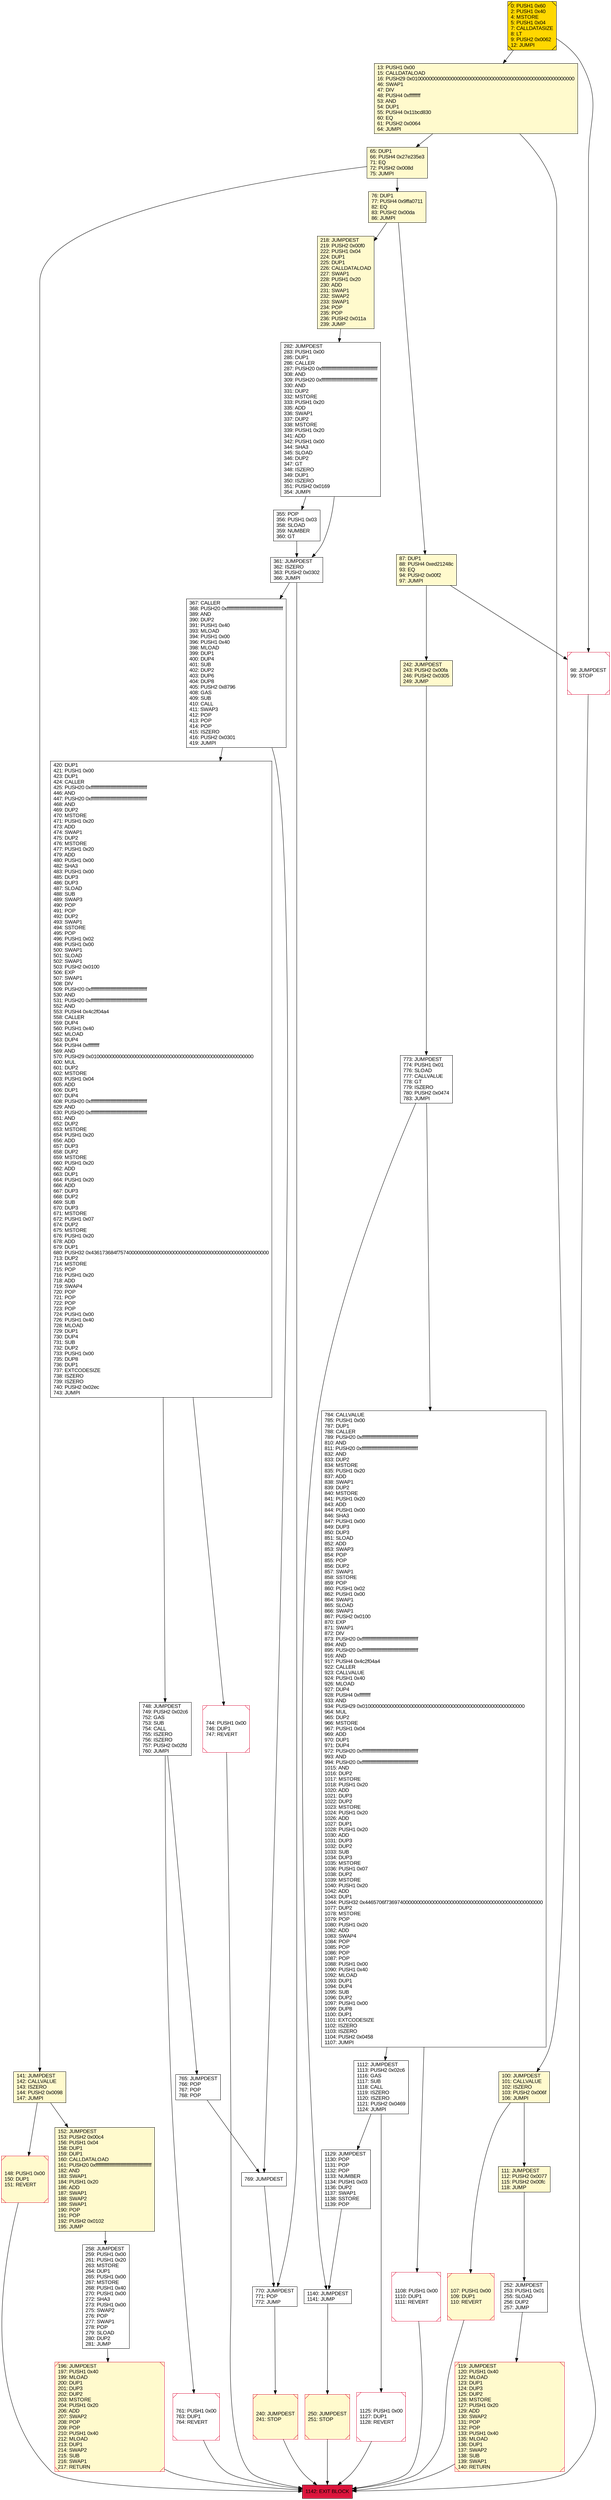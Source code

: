 digraph G {
bgcolor=transparent rankdir=UD;
node [shape=box style=filled color=black fillcolor=white fontname=arial fontcolor=black];
355 [label="355: POP\l356: PUSH1 0x03\l358: SLOAD\l359: NUMBER\l360: GT\l" ];
784 [label="784: CALLVALUE\l785: PUSH1 0x00\l787: DUP1\l788: CALLER\l789: PUSH20 0xffffffffffffffffffffffffffffffffffffffff\l810: AND\l811: PUSH20 0xffffffffffffffffffffffffffffffffffffffff\l832: AND\l833: DUP2\l834: MSTORE\l835: PUSH1 0x20\l837: ADD\l838: SWAP1\l839: DUP2\l840: MSTORE\l841: PUSH1 0x20\l843: ADD\l844: PUSH1 0x00\l846: SHA3\l847: PUSH1 0x00\l849: DUP3\l850: DUP3\l851: SLOAD\l852: ADD\l853: SWAP3\l854: POP\l855: POP\l856: DUP2\l857: SWAP1\l858: SSTORE\l859: POP\l860: PUSH1 0x02\l862: PUSH1 0x00\l864: SWAP1\l865: SLOAD\l866: SWAP1\l867: PUSH2 0x0100\l870: EXP\l871: SWAP1\l872: DIV\l873: PUSH20 0xffffffffffffffffffffffffffffffffffffffff\l894: AND\l895: PUSH20 0xffffffffffffffffffffffffffffffffffffffff\l916: AND\l917: PUSH4 0x4c2f04a4\l922: CALLER\l923: CALLVALUE\l924: PUSH1 0x40\l926: MLOAD\l927: DUP4\l928: PUSH4 0xffffffff\l933: AND\l934: PUSH29 0x0100000000000000000000000000000000000000000000000000000000\l964: MUL\l965: DUP2\l966: MSTORE\l967: PUSH1 0x04\l969: ADD\l970: DUP1\l971: DUP4\l972: PUSH20 0xffffffffffffffffffffffffffffffffffffffff\l993: AND\l994: PUSH20 0xffffffffffffffffffffffffffffffffffffffff\l1015: AND\l1016: DUP2\l1017: MSTORE\l1018: PUSH1 0x20\l1020: ADD\l1021: DUP3\l1022: DUP2\l1023: MSTORE\l1024: PUSH1 0x20\l1026: ADD\l1027: DUP1\l1028: PUSH1 0x20\l1030: ADD\l1031: DUP3\l1032: DUP2\l1033: SUB\l1034: DUP3\l1035: MSTORE\l1036: PUSH1 0x07\l1038: DUP2\l1039: MSTORE\l1040: PUSH1 0x20\l1042: ADD\l1043: DUP1\l1044: PUSH32 0x4465706f73697400000000000000000000000000000000000000000000000000\l1077: DUP2\l1078: MSTORE\l1079: POP\l1080: PUSH1 0x20\l1082: ADD\l1083: SWAP4\l1084: POP\l1085: POP\l1086: POP\l1087: POP\l1088: PUSH1 0x00\l1090: PUSH1 0x40\l1092: MLOAD\l1093: DUP1\l1094: DUP4\l1095: SUB\l1096: DUP2\l1097: PUSH1 0x00\l1099: DUP8\l1100: DUP1\l1101: EXTCODESIZE\l1102: ISZERO\l1103: ISZERO\l1104: PUSH2 0x0458\l1107: JUMPI\l" ];
1140 [label="1140: JUMPDEST\l1141: JUMP\l" ];
119 [label="119: JUMPDEST\l120: PUSH1 0x40\l122: MLOAD\l123: DUP1\l124: DUP3\l125: DUP2\l126: MSTORE\l127: PUSH1 0x20\l129: ADD\l130: SWAP2\l131: POP\l132: POP\l133: PUSH1 0x40\l135: MLOAD\l136: DUP1\l137: SWAP2\l138: SUB\l139: SWAP1\l140: RETURN\l" fillcolor=lemonchiffon shape=Msquare color=crimson ];
1125 [label="1125: PUSH1 0x00\l1127: DUP1\l1128: REVERT\l" shape=Msquare color=crimson ];
1112 [label="1112: JUMPDEST\l1113: PUSH2 0x02c6\l1116: GAS\l1117: SUB\l1118: CALL\l1119: ISZERO\l1120: ISZERO\l1121: PUSH2 0x0469\l1124: JUMPI\l" ];
420 [label="420: DUP1\l421: PUSH1 0x00\l423: DUP1\l424: CALLER\l425: PUSH20 0xffffffffffffffffffffffffffffffffffffffff\l446: AND\l447: PUSH20 0xffffffffffffffffffffffffffffffffffffffff\l468: AND\l469: DUP2\l470: MSTORE\l471: PUSH1 0x20\l473: ADD\l474: SWAP1\l475: DUP2\l476: MSTORE\l477: PUSH1 0x20\l479: ADD\l480: PUSH1 0x00\l482: SHA3\l483: PUSH1 0x00\l485: DUP3\l486: DUP3\l487: SLOAD\l488: SUB\l489: SWAP3\l490: POP\l491: POP\l492: DUP2\l493: SWAP1\l494: SSTORE\l495: POP\l496: PUSH1 0x02\l498: PUSH1 0x00\l500: SWAP1\l501: SLOAD\l502: SWAP1\l503: PUSH2 0x0100\l506: EXP\l507: SWAP1\l508: DIV\l509: PUSH20 0xffffffffffffffffffffffffffffffffffffffff\l530: AND\l531: PUSH20 0xffffffffffffffffffffffffffffffffffffffff\l552: AND\l553: PUSH4 0x4c2f04a4\l558: CALLER\l559: DUP4\l560: PUSH1 0x40\l562: MLOAD\l563: DUP4\l564: PUSH4 0xffffffff\l569: AND\l570: PUSH29 0x0100000000000000000000000000000000000000000000000000000000\l600: MUL\l601: DUP2\l602: MSTORE\l603: PUSH1 0x04\l605: ADD\l606: DUP1\l607: DUP4\l608: PUSH20 0xffffffffffffffffffffffffffffffffffffffff\l629: AND\l630: PUSH20 0xffffffffffffffffffffffffffffffffffffffff\l651: AND\l652: DUP2\l653: MSTORE\l654: PUSH1 0x20\l656: ADD\l657: DUP3\l658: DUP2\l659: MSTORE\l660: PUSH1 0x20\l662: ADD\l663: DUP1\l664: PUSH1 0x20\l666: ADD\l667: DUP3\l668: DUP2\l669: SUB\l670: DUP3\l671: MSTORE\l672: PUSH1 0x07\l674: DUP2\l675: MSTORE\l676: PUSH1 0x20\l678: ADD\l679: DUP1\l680: PUSH32 0x436173684f757400000000000000000000000000000000000000000000000000\l713: DUP2\l714: MSTORE\l715: POP\l716: PUSH1 0x20\l718: ADD\l719: SWAP4\l720: POP\l721: POP\l722: POP\l723: POP\l724: PUSH1 0x00\l726: PUSH1 0x40\l728: MLOAD\l729: DUP1\l730: DUP4\l731: SUB\l732: DUP2\l733: PUSH1 0x00\l735: DUP8\l736: DUP1\l737: EXTCODESIZE\l738: ISZERO\l739: ISZERO\l740: PUSH2 0x02ec\l743: JUMPI\l" ];
748 [label="748: JUMPDEST\l749: PUSH2 0x02c6\l752: GAS\l753: SUB\l754: CALL\l755: ISZERO\l756: ISZERO\l757: PUSH2 0x02fd\l760: JUMPI\l" ];
744 [label="744: PUSH1 0x00\l746: DUP1\l747: REVERT\l" shape=Msquare color=crimson ];
107 [label="107: PUSH1 0x00\l109: DUP1\l110: REVERT\l" fillcolor=lemonchiffon shape=Msquare color=crimson ];
769 [label="769: JUMPDEST\l" ];
765 [label="765: JUMPDEST\l766: POP\l767: POP\l768: POP\l" ];
282 [label="282: JUMPDEST\l283: PUSH1 0x00\l285: DUP1\l286: CALLER\l287: PUSH20 0xffffffffffffffffffffffffffffffffffffffff\l308: AND\l309: PUSH20 0xffffffffffffffffffffffffffffffffffffffff\l330: AND\l331: DUP2\l332: MSTORE\l333: PUSH1 0x20\l335: ADD\l336: SWAP1\l337: DUP2\l338: MSTORE\l339: PUSH1 0x20\l341: ADD\l342: PUSH1 0x00\l344: SHA3\l345: SLOAD\l346: DUP2\l347: GT\l348: ISZERO\l349: DUP1\l350: ISZERO\l351: PUSH2 0x0169\l354: JUMPI\l" ];
361 [label="361: JUMPDEST\l362: ISZERO\l363: PUSH2 0x0302\l366: JUMPI\l" ];
0 [label="0: PUSH1 0x60\l2: PUSH1 0x40\l4: MSTORE\l5: PUSH1 0x04\l7: CALLDATASIZE\l8: LT\l9: PUSH2 0x0062\l12: JUMPI\l" fillcolor=lemonchiffon shape=Msquare fillcolor=gold ];
761 [label="761: PUSH1 0x00\l763: DUP1\l764: REVERT\l" shape=Msquare color=crimson ];
76 [label="76: DUP1\l77: PUSH4 0x9ffa0711\l82: EQ\l83: PUSH2 0x00da\l86: JUMPI\l" fillcolor=lemonchiffon ];
258 [label="258: JUMPDEST\l259: PUSH1 0x00\l261: PUSH1 0x20\l263: MSTORE\l264: DUP1\l265: PUSH1 0x00\l267: MSTORE\l268: PUSH1 0x40\l270: PUSH1 0x00\l272: SHA3\l273: PUSH1 0x00\l275: SWAP2\l276: POP\l277: SWAP1\l278: POP\l279: SLOAD\l280: DUP2\l281: JUMP\l" ];
218 [label="218: JUMPDEST\l219: PUSH2 0x00f0\l222: PUSH1 0x04\l224: DUP1\l225: DUP1\l226: CALLDATALOAD\l227: SWAP1\l228: PUSH1 0x20\l230: ADD\l231: SWAP1\l232: SWAP2\l233: SWAP1\l234: POP\l235: POP\l236: PUSH2 0x011a\l239: JUMP\l" fillcolor=lemonchiffon ];
242 [label="242: JUMPDEST\l243: PUSH2 0x00fa\l246: PUSH2 0x0305\l249: JUMP\l" fillcolor=lemonchiffon ];
367 [label="367: CALLER\l368: PUSH20 0xffffffffffffffffffffffffffffffffffffffff\l389: AND\l390: DUP2\l391: PUSH1 0x40\l393: MLOAD\l394: PUSH1 0x00\l396: PUSH1 0x40\l398: MLOAD\l399: DUP1\l400: DUP4\l401: SUB\l402: DUP2\l403: DUP6\l404: DUP8\l405: PUSH2 0x8796\l408: GAS\l409: SUB\l410: CALL\l411: SWAP3\l412: POP\l413: POP\l414: POP\l415: ISZERO\l416: PUSH2 0x0301\l419: JUMPI\l" ];
141 [label="141: JUMPDEST\l142: CALLVALUE\l143: ISZERO\l144: PUSH2 0x0098\l147: JUMPI\l" fillcolor=lemonchiffon ];
1129 [label="1129: JUMPDEST\l1130: POP\l1131: POP\l1132: POP\l1133: NUMBER\l1134: PUSH1 0x03\l1136: DUP2\l1137: SWAP1\l1138: SSTORE\l1139: POP\l" ];
13 [label="13: PUSH1 0x00\l15: CALLDATALOAD\l16: PUSH29 0x0100000000000000000000000000000000000000000000000000000000\l46: SWAP1\l47: DIV\l48: PUSH4 0xffffffff\l53: AND\l54: DUP1\l55: PUSH4 0x11bcd830\l60: EQ\l61: PUSH2 0x0064\l64: JUMPI\l" fillcolor=lemonchiffon ];
240 [label="240: JUMPDEST\l241: STOP\l" fillcolor=lemonchiffon shape=Msquare color=crimson ];
770 [label="770: JUMPDEST\l771: POP\l772: JUMP\l" ];
100 [label="100: JUMPDEST\l101: CALLVALUE\l102: ISZERO\l103: PUSH2 0x006f\l106: JUMPI\l" fillcolor=lemonchiffon ];
65 [label="65: DUP1\l66: PUSH4 0x27e235e3\l71: EQ\l72: PUSH2 0x008d\l75: JUMPI\l" fillcolor=lemonchiffon ];
111 [label="111: JUMPDEST\l112: PUSH2 0x0077\l115: PUSH2 0x00fc\l118: JUMP\l" fillcolor=lemonchiffon ];
252 [label="252: JUMPDEST\l253: PUSH1 0x01\l255: SLOAD\l256: DUP2\l257: JUMP\l" ];
250 [label="250: JUMPDEST\l251: STOP\l" fillcolor=lemonchiffon shape=Msquare color=crimson ];
148 [label="148: PUSH1 0x00\l150: DUP1\l151: REVERT\l" fillcolor=lemonchiffon shape=Msquare color=crimson ];
1108 [label="1108: PUSH1 0x00\l1110: DUP1\l1111: REVERT\l" shape=Msquare color=crimson ];
98 [label="98: JUMPDEST\l99: STOP\l" shape=Msquare color=crimson ];
1142 [label="1142: EXIT BLOCK\l" fillcolor=crimson ];
196 [label="196: JUMPDEST\l197: PUSH1 0x40\l199: MLOAD\l200: DUP1\l201: DUP3\l202: DUP2\l203: MSTORE\l204: PUSH1 0x20\l206: ADD\l207: SWAP2\l208: POP\l209: POP\l210: PUSH1 0x40\l212: MLOAD\l213: DUP1\l214: SWAP2\l215: SUB\l216: SWAP1\l217: RETURN\l" fillcolor=lemonchiffon shape=Msquare color=crimson ];
87 [label="87: DUP1\l88: PUSH4 0xed21248c\l93: EQ\l94: PUSH2 0x00f2\l97: JUMPI\l" fillcolor=lemonchiffon ];
152 [label="152: JUMPDEST\l153: PUSH2 0x00c4\l156: PUSH1 0x04\l158: DUP1\l159: DUP1\l160: CALLDATALOAD\l161: PUSH20 0xffffffffffffffffffffffffffffffffffffffff\l182: AND\l183: SWAP1\l184: PUSH1 0x20\l186: ADD\l187: SWAP1\l188: SWAP2\l189: SWAP1\l190: POP\l191: POP\l192: PUSH2 0x0102\l195: JUMP\l" fillcolor=lemonchiffon ];
773 [label="773: JUMPDEST\l774: PUSH1 0x01\l776: SLOAD\l777: CALLVALUE\l778: GT\l779: ISZERO\l780: PUSH2 0x0474\l783: JUMPI\l" ];
98 -> 1142;
196 -> 1142;
13 -> 100;
1112 -> 1125;
111 -> 252;
1108 -> 1142;
784 -> 1112;
100 -> 111;
748 -> 761;
240 -> 1142;
355 -> 361;
367 -> 420;
250 -> 1142;
1112 -> 1129;
1129 -> 1140;
0 -> 98;
76 -> 87;
242 -> 773;
1140 -> 250;
258 -> 196;
761 -> 1142;
119 -> 1142;
1125 -> 1142;
784 -> 1108;
65 -> 141;
107 -> 1142;
773 -> 784;
773 -> 1140;
744 -> 1142;
420 -> 748;
765 -> 769;
420 -> 744;
770 -> 240;
76 -> 218;
148 -> 1142;
748 -> 765;
87 -> 98;
13 -> 65;
361 -> 367;
282 -> 355;
367 -> 769;
218 -> 282;
282 -> 361;
141 -> 152;
152 -> 258;
87 -> 242;
769 -> 770;
141 -> 148;
100 -> 107;
252 -> 119;
65 -> 76;
0 -> 13;
361 -> 770;
}